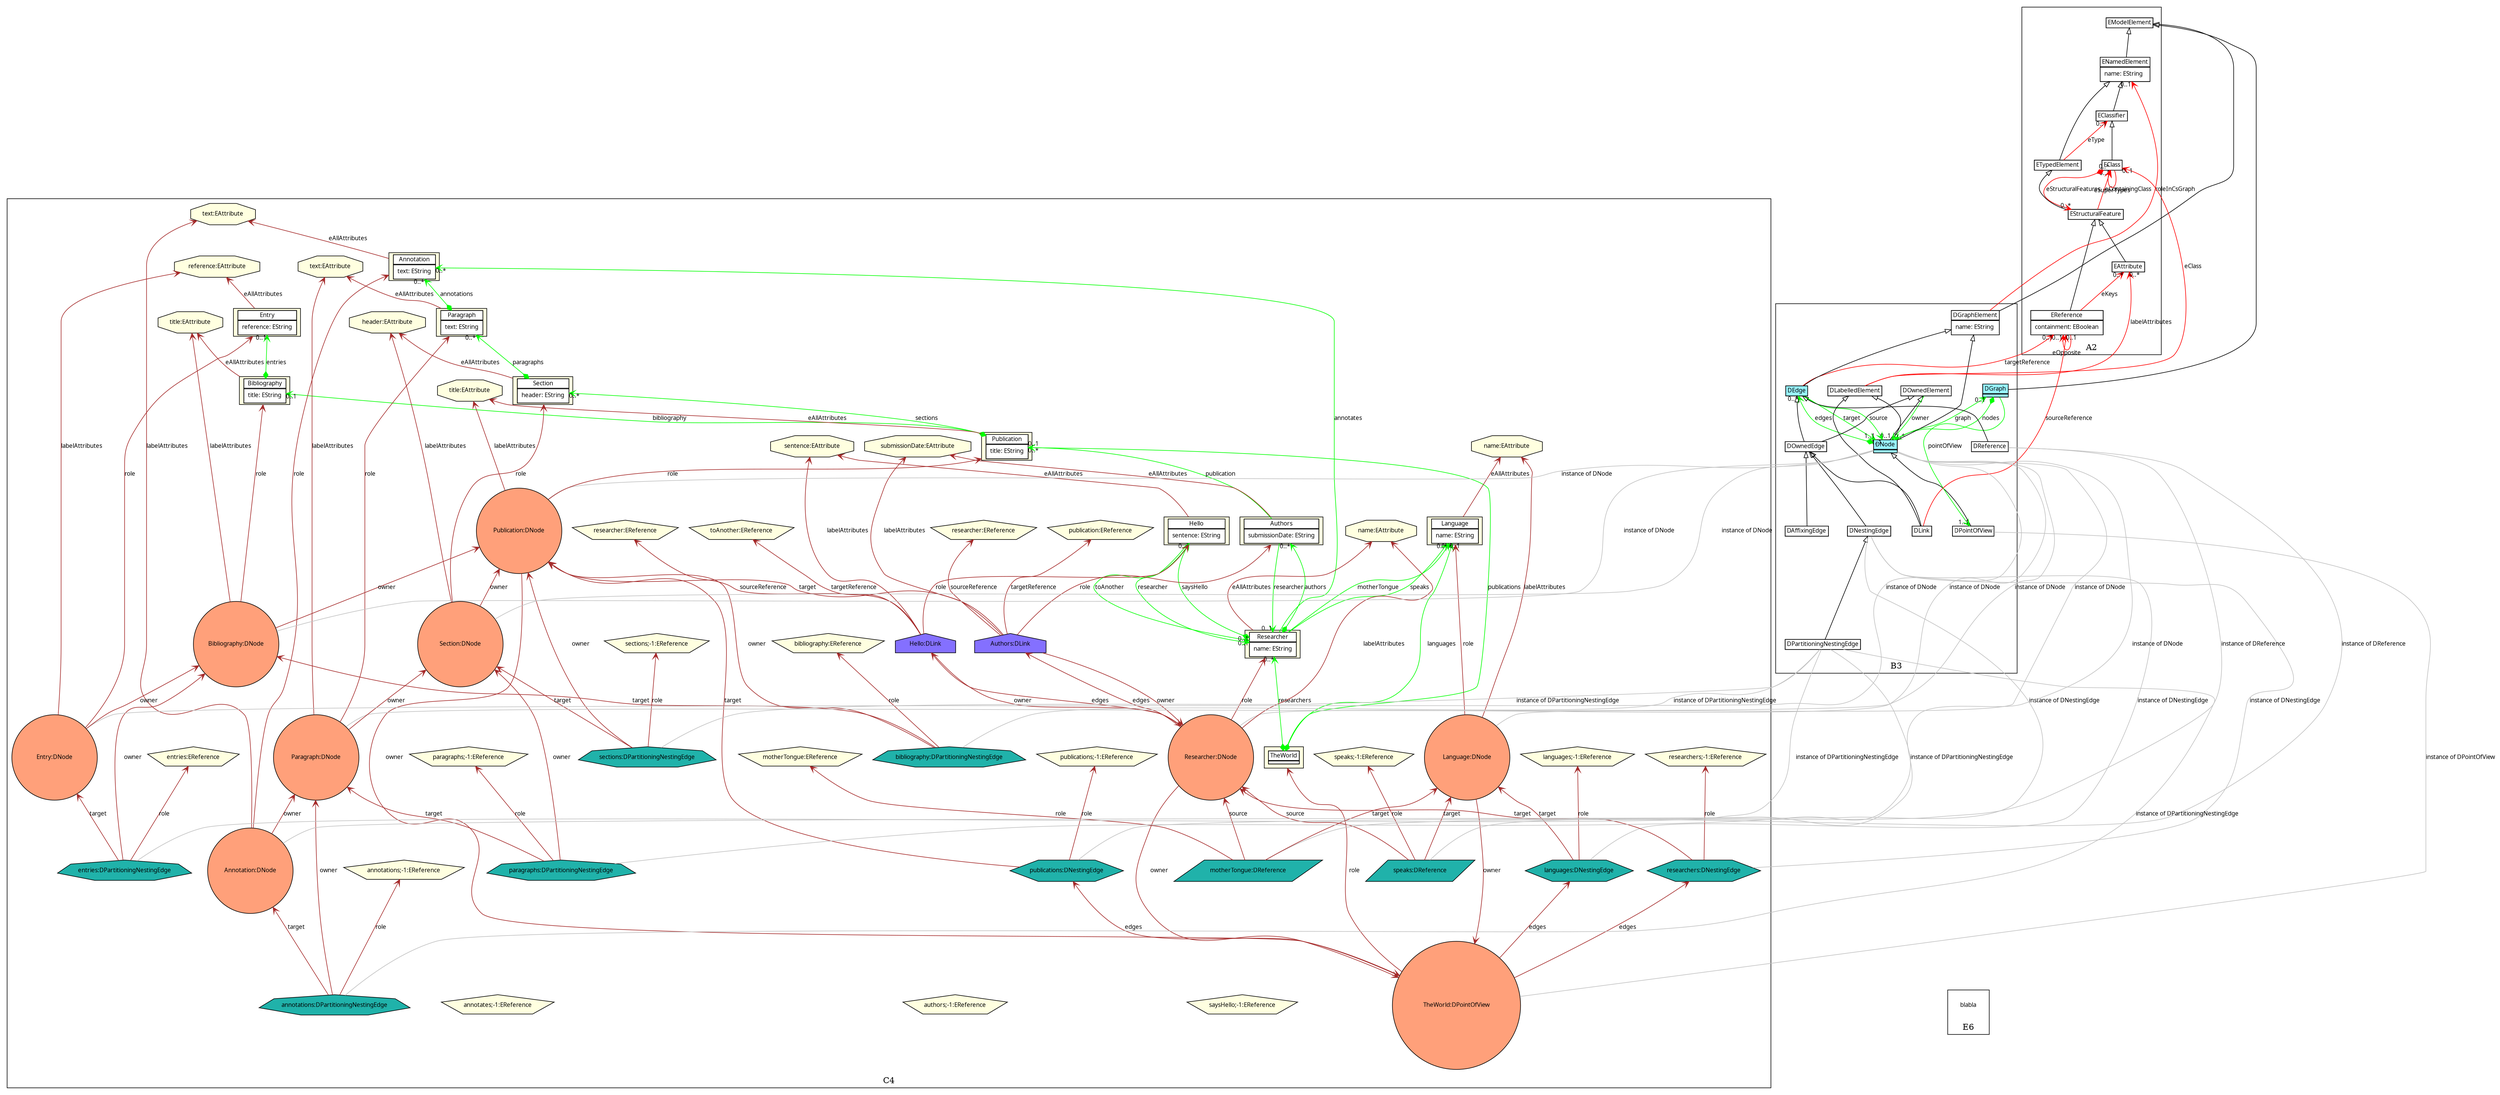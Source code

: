 digraph G { rankdir=BT  overlap = "scale" labelfloat = "true" node [fontname="Verdana", fontsize=10, shape=none] edge [fontname="Verdana", fontsize=10];
subgraph cluster_1 /*start subgraph 2*/{ label="A2";
id5188460[label=<<TABLE  cellspacing="-1" cellpadding="0" border="0" > <!-- top  --> <TR><TD port="pid5188460"><TABLE bgcolor=".0 .0 1.0" cellspacing="-1" border="1" ><TR><TD>EModelElement</TD></TR>
</TABLE>
</TD></TR></TABLE>>];

id27776997[label=<<TABLE  cellspacing="-1" cellpadding="0" border="0" > <!-- top  --> <TR><TD port="pid27776997"><TABLE bgcolor=".0 .0 1.0" cellspacing="-1" border="1" ><TR><TD>ENamedElement</TD></TR>
<TR><TD><TABLE border="0">
<!-- attr 4  --><TR><TD port="pENamedElement_name" align="left">name: EString</TD></TR></TABLE></TD></TR>
</TABLE>
</TD></TR></TABLE>>];

id13074767[label=<<TABLE  cellspacing="-1" cellpadding="0" border="0" > <!-- top  --> <TR><TD port="pid13074767"><TABLE bgcolor=".0 .0 1.0" cellspacing="-1" border="1" ><TR><TD>EClassifier</TD></TR>
</TABLE>
</TD></TR></TABLE>>];

id23060716[label=<<TABLE  cellspacing="-1" cellpadding="0" border="0" > <!-- top  --> <TR><TD port="pid23060716"><TABLE bgcolor=".0 .0 1.0" cellspacing="-1" border="1" ><TR><TD>ETypedElement</TD></TR>
</TABLE>
</TD></TR></TABLE>>];

id32020529[label=<<TABLE  cellspacing="-1" cellpadding="0" border="0" > <!-- top  --> <TR><TD port="pid32020529"><TABLE bgcolor=".0 .0 1.0" cellspacing="-1" border="1" ><TR><TD>EStructuralFeature</TD></TR>
</TABLE>
</TD></TR></TABLE>>];

id1871456[label=<<TABLE  cellspacing="-1" cellpadding="0" border="0" > <!-- top  --> <TR><TD port="pid1871456"><TABLE bgcolor=".0 .0 1.0" cellspacing="-1" border="1" ><TR><TD>EClass</TD></TR>
</TABLE>
</TD></TR></TABLE>>];

id24728009[label=<<TABLE  cellspacing="-1" cellpadding="0" border="0" > <!-- top  --> <TR><TD port="pid24728009"><TABLE bgcolor=".0 .0 1.0" cellspacing="-1" border="1" ><TR><TD>EAttribute</TD></TR>
</TABLE>
</TD></TR></TABLE>>];

id3176465[label=<<TABLE  cellspacing="-1" cellpadding="0" border="0" > <!-- top  --> <TR><TD port="pid3176465"><TABLE bgcolor=".0 .0 1.0" cellspacing="-1" border="1" ><TR><TD>EReference</TD></TR>
<TR><TD><TABLE border="0">
<!-- attr 4  --><TR><TD port="pEReference_containment" align="left">containment: EBoolean</TD></TR></TABLE></TD></TR>
</TABLE>
</TD></TR></TABLE>>];

}/*end subgraph*/
subgraph cluster_2 /*start subgraph 2*/{ label="B3";
id19156352[label=<<TABLE  cellspacing="-1" cellpadding="0" border="0" > <!-- top  --> <TR><TD port="pid19156352"><TABLE bgcolor=".0 .0 1.0" cellspacing="-1" border="1" ><TR><TD>DPointOfView</TD></TR>
</TABLE>
</TD></TR></TABLE>>];

id18679536[label=<<TABLE  cellspacing="-1" cellpadding="0" border="0" > <!-- top  --> <TR><TD port="pid18679536"><TABLE bgcolor="cadetblue1" cellspacing="-1" border="1" ><TR><TD>DGraph</TD></TR>
<TR><TD></TD></TR></TABLE>
</TD></TR></TABLE>>];

id1057446[label=<<TABLE  cellspacing="-1" cellpadding="0" border="0" > <!-- top  --> <TR><TD port="pid1057446"><TABLE bgcolor="cadetblue1" cellspacing="-1" border="1" ><TR><TD>DNode</TD></TR>
<TR><TD></TD></TR></TABLE>
</TD></TR></TABLE>>];

id3474891[label=<<TABLE  cellspacing="-1" cellpadding="0" border="0" > <!-- top  --> <TR><TD port="pid3474891"><TABLE bgcolor=".0 .0 1.0" cellspacing="-1" border="1" ><TR><TD>DGraphElement</TD></TR>
<TR><TD><TABLE border="0">
<!-- attr 4  --><TR><TD port="pDGraphElement_name" align="left">name: EString</TD></TR></TABLE></TD></TR>
</TABLE>
</TD></TR></TABLE>>];

id22203290[label=<<TABLE  cellspacing="-1" cellpadding="0" border="0" > <!-- top  --> <TR><TD port="pid22203290"><TABLE bgcolor=".0 .0 1.0" cellspacing="-1" border="1" ><TR><TD>DLabelledElement</TD></TR>
</TABLE>
</TD></TR></TABLE>>];

id11873213[label=<<TABLE  cellspacing="-1" cellpadding="0" border="0" > <!-- top  --> <TR><TD port="pid11873213"><TABLE bgcolor=".0 .0 1.0" cellspacing="-1" border="1" ><TR><TD>DOwnedElement</TD></TR>
</TABLE>
</TD></TR></TABLE>>];

id11557689[label=<<TABLE  cellspacing="-1" cellpadding="0" border="0" > <!-- top  --> <TR><TD port="pid11557689"><TABLE bgcolor="cadetblue1" cellspacing="-1" border="1" ><TR><TD>DEdge</TD></TR>
</TABLE>
</TD></TR></TABLE>>];

id4893071[label=<<TABLE  cellspacing="-1" cellpadding="0" border="0" > <!-- top  --> <TR><TD port="pid4893071"><TABLE bgcolor=".0 .0 1.0" cellspacing="-1" border="1" ><TR><TD>DLink</TD></TR>
</TABLE>
</TD></TR></TABLE>>];

id29490137[label=<<TABLE  cellspacing="-1" cellpadding="0" border="0" > <!-- top  --> <TR><TD port="pid29490137"><TABLE bgcolor=".0 .0 1.0" cellspacing="-1" border="1" ><TR><TD>DOwnedEdge</TD></TR>
</TABLE>
</TD></TR></TABLE>>];

id8218243[label=<<TABLE  cellspacing="-1" cellpadding="0" border="0" > <!-- top  --> <TR><TD port="pid8218243"><TABLE bgcolor=".0 .0 1.0" cellspacing="-1" border="1" ><TR><TD>DReference</TD></TR>
</TABLE>
</TD></TR></TABLE>>];

id13968315[label=<<TABLE  cellspacing="-1" cellpadding="0" border="0" > <!-- top  --> <TR><TD port="pid13968315"><TABLE bgcolor=".0 .0 1.0" cellspacing="-1" border="1" ><TR><TD>DNestingEdge</TD></TR>
</TABLE>
</TD></TR></TABLE>>];

id11700370[label=<<TABLE  cellspacing="-1" cellpadding="0" border="0" > <!-- top  --> <TR><TD port="pid11700370"><TABLE bgcolor=".0 .0 1.0" cellspacing="-1" border="1" ><TR><TD>DPartitioningNestingEdge</TD></TR>
</TABLE>
</TD></TR></TABLE>>];

id14759142[label=<<TABLE  cellspacing="-1" cellpadding="0" border="0" > <!-- top  --> <TR><TD port="pid14759142"><TABLE bgcolor=".0 .0 1.0" cellspacing="-1" border="1" ><TR><TD>DAffixingEdge</TD></TR>
</TABLE>
</TD></TR></TABLE>>];

}/*end subgraph*/
subgraph cluster_3 /*start subgraph 2*/{ label="C4";
id21040261 [  shape="circle"  style="filled", fillcolor="lightsalmon1"  fixedsize="true" width="3.0"  height="3.0" label= "TheWorld:DPointOfView" ]
id1092988 [  shape="box"  style="filled", fillcolor="lightyellow1"  label= "TheWorld:EClass" ]
id19027342 [  shape="pentagon" style="filled", fillcolor="lightyellow1"   label= "languages;-1:EReference" ]
id15585524 [  shape="box"  style="filled", fillcolor="lightyellow1"  label= "Language:EClass" ]
id8040169 [  shape="octagon"  style="filled", fillcolor="lightyellow1"  label= "name:EAttribute" ]
id20021291 [  shape="box"  style="filled", fillcolor="lightyellow1"  label= "Researcher:EClass" ]
id14009391 [  shape="box"  style="filled", fillcolor="lightyellow1"  label= "Hello:EClass" ]
id4396069 [  shape="box"  style="filled", fillcolor="lightyellow1"  label= "Publication:EClass" ]
id31437389 [  shape="box"  style="filled", fillcolor="lightyellow1"  label= "Section:EClass" ]
id20123764 [  shape="box"  style="filled", fillcolor="lightyellow1"  label= "Paragraph:EClass" ]
id24996546 [  shape="box"  style="filled", fillcolor="lightyellow1"  label= "Authors:EClass" ]
id15463854 [  shape="box"  style="filled", fillcolor="lightyellow1"  label= "Annotation:EClass" ]
id21921085 [  shape="box"  style="filled", fillcolor="lightyellow1"  label= "Bibliography:EClass" ]
id14244 [  shape="box"  style="filled", fillcolor="lightyellow1"  label= "Entry:EClass" ]
id17401056 [  shape="octagon"  style="filled", fillcolor="lightyellow1"  label= "reference:EAttribute" ]
id27821467 [  shape="octagon"  style="filled", fillcolor="lightyellow1"  label= "title:EAttribute" ]
id2938568 [  shape="pentagon" style="filled", fillcolor="lightyellow1"   label= "entries:EReference" ]
id28736225 [  shape="octagon"  style="filled", fillcolor="lightyellow1"  label= "text:EAttribute" ]
id25376529 [  shape="octagon"  style="filled", fillcolor="lightyellow1"  label= "submissionDate:EAttribute" ]
id22743237 [  shape="pentagon" style="filled", fillcolor="lightyellow1"   label= "publication:EReference" ]
id27052413 [  shape="octagon"  style="filled", fillcolor="lightyellow1"  label= "title:EAttribute" ]
id8885569 [  shape="pentagon" style="filled", fillcolor="lightyellow1"   label= "sections;-1:EReference" ]
id22541629 [  shape="octagon"  style="filled", fillcolor="lightyellow1"  label= "header:EAttribute" ]
id5359107 [  shape="pentagon" style="filled", fillcolor="lightyellow1"   label= "paragraphs;-1:EReference" ]
id10417215 [  shape="octagon"  style="filled", fillcolor="lightyellow1"  label= "text:EAttribute" ]
id4980709 [  shape="pentagon" style="filled", fillcolor="lightyellow1"   label= "annotations;-1:EReference" ]
id23069830 [  shape="pentagon" style="filled", fillcolor="lightyellow1"   label= "bibliography:EReference" ]
id4315676 [  shape="pentagon" style="filled", fillcolor="lightyellow1"   label= "researcher:EReference" ]
id22444528 [  shape="octagon"  style="filled", fillcolor="lightyellow1"  label= "name:EAttribute" ]
id5159047 [  shape="pentagon" style="filled", fillcolor="lightyellow1"   label= "saysHello;-1:EReference" ]
id3454095 [  shape="octagon"  style="filled", fillcolor="lightyellow1"  label= "sentence:EAttribute" ]
id18278630 [  shape="pentagon" style="filled", fillcolor="lightyellow1"   label= "toAnother:EReference" ]
id18119572 [  shape="pentagon" style="filled", fillcolor="lightyellow1"   label= "motherTongue:EReference" ]
id26198141 [  shape="pentagon" style="filled", fillcolor="lightyellow1"   label= "speaks;-1:EReference" ]
id20368336 [  shape="pentagon" style="filled", fillcolor="lightyellow1"   label= "authors;-1:EReference" ]
id10650087 [  shape="pentagon" style="filled", fillcolor="lightyellow1"   label= "annotates;-1:EReference" ]
id20396431 [  shape="pentagon" style="filled", fillcolor="lightyellow1"   label= "researcher:EReference" ]
id19685457 [  shape="pentagon" style="filled", fillcolor="lightyellow1"   label= "researchers;-1:EReference" ]
id18298171 [  shape="pentagon" style="filled", fillcolor="lightyellow1"   label= "publications;-1:EReference" ]
id27404011 [  shape="hexagon"  style="filled", fillcolor="lightseagreen"  label= "languages:DNestingEdge" ]
id11084186 [  shape="hexagon"  style="filled", fillcolor="lightseagreen"  label= "researchers:DNestingEdge" ]
id31269509 [  shape="hexagon"  style="filled", fillcolor="lightseagreen"  label= "publications:DNestingEdge" ]
id17137416 [  shape="circle" style="filled", fillcolor="lightsalmon1" fixedsize="true" width="2.0"  height="2.0" label= "Language:DNode" ]
id30874383 [  shape="circle" style="filled", fillcolor="lightsalmon1" fixedsize="true" width="2.0"  height="2.0" label= "Researcher:DNode" ]
id20022025 [  shape="house"  style="filled", fillcolor="lightslateblue"  label= "Hello:DLink" ]
id26345992 [  shape="house"  style="filled", fillcolor="lightslateblue"  label= "Authors:DLink" ]
id12807279 [  shape="parallelogram"  style="filled", fillcolor="lightseagreen"  label= "speaks:DReference" ]
id272729 [  shape="parallelogram"  style="filled", fillcolor="lightseagreen"  label= "motherTongue:DReference" ]
id20366946 [  shape="circle" style="filled", fillcolor="lightsalmon1" fixedsize="true" width="2.0"  height="2.0" label= "Publication:DNode" ]
id18504163 [  shape="septagon"  style="filled", fillcolor="lightseagreen"  label= "bibliography:DPartitioningNestingEdge" ]
id16997162 [  shape="septagon"  style="filled", fillcolor="lightseagreen"  label= "sections:DPartitioningNestingEdge" ]
id22422251 [  shape="circle" style="filled", fillcolor="lightsalmon1" fixedsize="true" width="2.0"  height="2.0" label= "Section:DNode" ]
id947203 [  shape="septagon"  style="filled", fillcolor="lightseagreen"  label= "paragraphs:DPartitioningNestingEdge" ]
id14841636 [  shape="circle" style="filled", fillcolor="lightsalmon1" fixedsize="true" width="2.0"  height="2.0" label= "Paragraph:DNode" ]
id33284362 [  shape="septagon"  style="filled", fillcolor="lightseagreen"  label= "annotations:DPartitioningNestingEdge" ]
id24346239 [  shape="circle" style="filled", fillcolor="lightsalmon1" fixedsize="true" width="2.0"  height="2.0" label= "Annotation:DNode" ]
id24495780 [  shape="circle" style="filled", fillcolor="lightsalmon1" fixedsize="true" width="2.0"  height="2.0" label= "Bibliography:DNode" ]
id21261048 [  shape="septagon"  style="filled", fillcolor="lightseagreen"  label= "entries:DPartitioningNestingEdge" ]
id13303553 [  shape="circle" style="filled", fillcolor="lightsalmon1" fixedsize="true" width="2.0"  height="2.0" label= "Entry:DNode" ]
}/*end subgraph*/
subgraph cluster_4 /*start subgraph 2*/{ label="D5";
id15585524[label=<<TABLE  cellspacing="-1" cellpadding="0" border="0" > <!-- top  --> <TR><TD port="pid15585524"><TABLE bgcolor=".0 .0 1.0" cellspacing="-1" border="1" ><TR><TD>Language</TD></TR>
<TR><TD><TABLE border="0">
<!-- attr 4  --><TR><TD port="pLanguage_name" align="left">name: EString</TD></TR></TABLE></TD></TR>
</TABLE>
</TD></TR></TABLE>>];

id14009391[label=<<TABLE  cellspacing="-1" cellpadding="0" border="0" > <!-- top  --> <TR><TD port="pid14009391"><TABLE bgcolor=".0 .0 1.0" cellspacing="-1" border="1" ><TR><TD>Hello</TD></TR>
<TR><TD><TABLE border="0">
<!-- attr 4  --><TR><TD port="pHello_sentence" align="left">sentence: EString</TD></TR></TABLE></TD></TR>
</TABLE>
</TD></TR></TABLE>>];

id15463854[label=<<TABLE  cellspacing="-1" cellpadding="0" border="0" > <!-- top  --> <TR><TD port="pid15463854"><TABLE bgcolor=".0 .0 1.0" cellspacing="-1" border="1" ><TR><TD>Annotation</TD></TR>
<TR><TD><TABLE border="0">
<!-- attr 4  --><TR><TD port="pAnnotation_text" align="left">text: EString</TD></TR></TABLE></TD></TR>
</TABLE>
</TD></TR></TABLE>>];

id20123764[label=<<TABLE  cellspacing="-1" cellpadding="0" border="0" > <!-- top  --> <TR><TD port="pid20123764"><TABLE bgcolor=".0 .0 1.0" cellspacing="-1" border="1" ><TR><TD>Paragraph</TD></TR>
<TR><TD><TABLE border="0">
<!-- attr 4  --><TR><TD port="pParagraph_text" align="left">text: EString</TD></TR></TABLE></TD></TR>
</TABLE>
</TD></TR></TABLE>>];

id31437389[label=<<TABLE  cellspacing="-1" cellpadding="0" border="0" > <!-- top  --> <TR><TD port="pid31437389"><TABLE bgcolor=".0 .0 1.0" cellspacing="-1" border="1" ><TR><TD>Section</TD></TR>
<TR><TD><TABLE border="0">
<!-- attr 4  --><TR><TD port="pSection_header" align="left">header: EString</TD></TR></TABLE></TD></TR>
</TABLE>
</TD></TR></TABLE>>];

id14244[label=<<TABLE  cellspacing="-1" cellpadding="0" border="0" > <!-- top  --> <TR><TD port="pid14244"><TABLE bgcolor=".0 .0 1.0" cellspacing="-1" border="1" ><TR><TD>Entry</TD></TR>
<TR><TD><TABLE border="0">
<!-- attr 4  --><TR><TD port="pEntry_reference" align="left">reference: EString</TD></TR></TABLE></TD></TR>
</TABLE>
</TD></TR></TABLE>>];

id21921085[label=<<TABLE  cellspacing="-1" cellpadding="0" border="0" > <!-- top  --> <TR><TD port="pid21921085"><TABLE bgcolor=".0 .0 1.0" cellspacing="-1" border="1" ><TR><TD>Bibliography</TD></TR>
<TR><TD><TABLE border="0">
<!-- attr 4  --><TR><TD port="pBibliography_title" align="left">title: EString</TD></TR></TABLE></TD></TR>
</TABLE>
</TD></TR></TABLE>>];

id4396069[label=<<TABLE  cellspacing="-1" cellpadding="0" border="0" > <!-- top  --> <TR><TD port="pid4396069"><TABLE bgcolor=".0 .0 1.0" cellspacing="-1" border="1" ><TR><TD>Publication</TD></TR>
<TR><TD><TABLE border="0">
<!-- attr 4  --><TR><TD port="pPublication_title" align="left">title: EString</TD></TR></TABLE></TD></TR>
</TABLE>
</TD></TR></TABLE>>];

id24996546[label=<<TABLE  cellspacing="-1" cellpadding="0" border="0" > <!-- top  --> <TR><TD port="pid24996546"><TABLE bgcolor=".0 .0 1.0" cellspacing="-1" border="1" ><TR><TD>Authors</TD></TR>
<TR><TD><TABLE border="0">
<!-- attr 4  --><TR><TD port="pAuthors_submissionDate" align="left">submissionDate: EString</TD></TR></TABLE></TD></TR>
</TABLE>
</TD></TR></TABLE>>];

id20021291[label=<<TABLE  cellspacing="-1" cellpadding="0" border="0" > <!-- top  --> <TR><TD port="pid20021291"><TABLE bgcolor=".0 .0 1.0" cellspacing="-1" border="1" ><TR><TD>Researcher</TD></TR>
<TR><TD><TABLE border="0">
<!-- attr 4  --><TR><TD port="pResearcher_name" align="left">name: EString</TD></TR></TABLE></TD></TR>
</TABLE>
</TD></TR></TABLE>>];

id1092988[label=<<TABLE  cellspacing="-1" cellpadding="0" border="0" > <!-- top  --> <TR><TD port="pid1092988"><TABLE bgcolor=".0 .0 1.0" cellspacing="-1" border="1" ><TR><TD>TheWorld</TD></TR>
<TR><TD></TD></TR></TABLE>
</TD></TR></TABLE>>];

}/*end subgraph*/
subgraph cluster_5 /*start subgraph 2*/{ label="E6";
blabla
}/*end subgraph*/
/*1a ecoreDiagraphM2Graph Edges*/

/*1b ecoreDiagraphM2Graph Edges*/

id19156352:pid19156352 -> id1057446:pid1057446 [color="black", arrowhead=empty ];
id18679536:pid18679536 -> id5188460:pid5188460 [color="black", arrowhead=empty ];
id27776997:pid27776997 -> id5188460:pid5188460 [color="black", arrowhead=empty ];
id3474891:pid3474891 -> id5188460:pid5188460 [color="black", arrowhead=empty ];
id1057446:pid1057446 -> id3474891:pid3474891 [color="black", arrowhead=empty ];
id13074767:pid13074767 -> id27776997:pid27776997 [color="black", arrowhead=empty ];
id23060716:pid23060716 -> id27776997:pid27776997 [color="black", arrowhead=empty ];
id32020529:pid32020529 -> id23060716:pid23060716 [color="black", arrowhead=empty ];
id1871456:pid1871456 -> id13074767:pid13074767 [color="black", arrowhead=empty ];
id24728009:pid24728009 -> id32020529:pid32020529 [color="black", arrowhead=empty ];
id1057446:pid1057446 -> id22203290:pid22203290 [color="black", arrowhead=empty ];
id1057446:pid1057446 -> id11873213:pid11873213 [color="black", arrowhead=empty ];
id3176465:pid3176465 -> id32020529:pid32020529 [color="black", arrowhead=empty ];
id11557689:pid11557689 -> id3474891:pid3474891 [color="black", arrowhead=empty ];
id29490137:pid29490137 -> id11873213:pid11873213 [color="black", arrowhead=empty ];
id29490137:pid29490137 -> id11557689:pid11557689 [color="black", arrowhead=empty ];
id4893071:pid4893071 -> id29490137:pid29490137 [color="black", arrowhead=empty ];
id4893071:pid4893071 -> id22203290:pid22203290 [color="black", arrowhead=empty ];
id8218243:pid8218243 -> id11557689:pid11557689 [color="black", arrowhead=empty ];
id13968315:pid13968315 -> id29490137:pid29490137 [color="black", arrowhead=empty ];
id11700370:pid11700370 -> id13968315:pid13968315 [color="black", arrowhead=empty ];
id14759142:pid14759142 -> id29490137:pid29490137 [color="black", arrowhead=empty ];
id1057446:pid1057446 -> id11557689:pid11557689 [color=green,dir=both,arrowtail=diamond,arrowhead=vee,headlabel="0..*",label="edges"];
id18679536:pid18679536 -> id1057446:pid1057446 [color=green,dir=both,arrowtail=diamond,arrowhead=vee,headlabel="0..*",label="nodes"];
id18679536:pid18679536 -> id19156352:pid19156352 [color=green,arrowhead=vee,headlabel="1..1",label="pointOfView"];
id1057446:pid1057446 -> id18679536:pid18679536 [color=green,arrowhead=vee,headlabel="0..1",label="graph"];
id11873213:pid11873213 -> id1057446:pid1057446 [color=green,arrowhead=vee,headlabel="0..1",label="owner"];
id11557689:pid11557689 -> id1057446:pid1057446 [color=green,arrowhead=vee,headlabel="1..1",label="target"];
id11557689:pid11557689 -> id1057446:pid1057446 [color=green,arrowhead=vee,headlabel="1..1",label="source"];
id3474891:pid3474891 -> id27776997:pid27776997 [color=red,arrowhead=vee,headlabel="0..1",label="roleInCsGraph"];
id1871456:pid1871456 -> id1871456:pid1871456 [color=red,arrowhead=vee,headlabel="0..*",label="eSuperTypes"];
id23060716:pid23060716 -> id13074767:pid13074767 [color=red,arrowhead=vee,headlabel="0..1",label="eType"];
id32020529:pid32020529 -> id1871456:pid1871456 [color=red,arrowhead=vee,headlabel="0..1",label="eContainingClass"];
id1871456:pid1871456 -> id32020529:pid32020529 [color=red,dir=both,arrowtail=diamond,arrowhead=vee,headlabel="0..*",label="eStructuralFeatures"];
id22203290:pid22203290 -> id1871456:pid1871456 [color=red,arrowhead=vee,headlabel="0..1",label="eClass"];
id22203290:pid22203290 -> id24728009:pid24728009 [color=red,arrowhead=vee,headlabel="0..*",label="labelAttributes"];
id3176465:pid3176465 -> id3176465:pid3176465 [color=red,arrowhead=vee,headlabel="0..1",label="eOpposite"];
id3176465:pid3176465 -> id24728009:pid24728009 [color=red,arrowhead=vee,headlabel="0..*",label="eKeys"];
id11557689:pid11557689 -> id3176465:pid3176465 [color=red,arrowhead=vee,headlabel="0..1",label="targetReference"];
id4893071:pid4893071 -> id3176465:pid3176465 [color=red,arrowhead=vee,headlabel="0..1",label="sourceReference"];
/*2 diagraphM0Simple Edges  */

id21040261 -> id1092988 [color=brown,arrowhead="vee",arrowsize="1" ,label="role"];
id15585524 -> id8040169 [color=brown,arrowhead="vee",arrowsize="1" ,label="eAllAttributes"];
id14244 -> id17401056 [color=brown,arrowhead="vee",arrowsize="1" ,label="eAllAttributes"];
id21921085 -> id27821467 [color=brown,arrowhead="vee",arrowsize="1" ,label="eAllAttributes"];
id15463854 -> id28736225 [color=brown,arrowhead="vee",arrowsize="1" ,label="eAllAttributes"];
id24996546 -> id25376529 [color=brown,arrowhead="vee",arrowsize="1" ,label="eAllAttributes"];
id4396069 -> id27052413 [color=brown,arrowhead="vee",arrowsize="1" ,label="eAllAttributes"];
id31437389 -> id22541629 [color=brown,arrowhead="vee",arrowsize="1" ,label="eAllAttributes"];
id20123764 -> id10417215 [color=brown,arrowhead="vee",arrowsize="1" ,label="eAllAttributes"];
id20021291 -> id22444528 [color=brown,arrowhead="vee",arrowsize="1" ,label="eAllAttributes"];
id14009391 -> id3454095 [color=brown,arrowhead="vee",arrowsize="1" ,label="eAllAttributes"];
id21040261 -> id27404011 [color=brown,arrowhead="vee",arrowsize="1" ,label="edges"];
id21040261 -> id11084186 [color=brown,arrowhead="vee",arrowsize="1" ,label="edges"];
id21040261 -> id31269509 [color=brown,arrowhead="vee",arrowsize="1" ,label="edges"];
id17137416 -> id15585524 [color=brown,arrowhead="vee",arrowsize="1" ,label="role"];
id17137416 -> id8040169 [color=brown,arrowhead="vee",arrowsize="1" ,label="labelAttributes"];
id17137416 -> id21040261 [color=brown,arrowhead="vee",arrowsize="1" ,label="owner"];
id30874383 -> id20021291 [color=brown,arrowhead="vee",arrowsize="1" ,label="role"];
id30874383 -> id22444528 [color=brown,arrowhead="vee",arrowsize="1" ,label="labelAttributes"];
id30874383 -> id21040261 [color=brown,arrowhead="vee",arrowsize="1" ,label="owner"];
id30874383 -> id20022025 [color=brown,arrowhead="vee",arrowsize="1" ,label="edges"];
id20022025 -> id30874383 [color=brown,arrowhead="vee",arrowsize="1" ,label="owner"];
id30874383 -> id26345992 [color=brown,arrowhead="vee",arrowsize="1" ,label="edges"];
id26345992 -> id30874383 [color=brown,arrowhead="vee",arrowsize="1" ,label="owner"];
id12807279 -> id26198141 [color=brown,arrowhead="vee",arrowsize="1" ,label="role"];
id12807279 -> id17137416 [color=brown,arrowhead="vee",arrowsize="1" ,label="target"];
id12807279 -> id30874383 [color=brown,arrowhead="vee",arrowsize="1" ,label="source"];
id272729 -> id18119572 [color=brown,arrowhead="vee",arrowsize="1" ,label="role"];
id272729 -> id17137416 [color=brown,arrowhead="vee",arrowsize="1" ,label="target"];
id272729 -> id30874383 [color=brown,arrowhead="vee",arrowsize="1" ,label="source"];
id20366946 -> id4396069 [color=brown,arrowhead="vee",arrowsize="1" ,label="role"];
id20366946 -> id27052413 [color=brown,arrowhead="vee",arrowsize="1" ,label="labelAttributes"];
id20366946 -> id21040261 [color=brown,arrowhead="vee",arrowsize="1" ,label="owner"];
id18504163 -> id20366946 [color=brown,arrowhead="vee",arrowsize="1" ,label="owner"];
id16997162 -> id20366946 [color=brown,arrowhead="vee",arrowsize="1" ,label="owner"];
id22422251 -> id31437389 [color=brown,arrowhead="vee",arrowsize="1" ,label="role"];
id22422251 -> id22541629 [color=brown,arrowhead="vee",arrowsize="1" ,label="labelAttributes"];
id22422251 -> id20366946 [color=brown,arrowhead="vee",arrowsize="1" ,label="owner"];
id947203 -> id22422251 [color=brown,arrowhead="vee",arrowsize="1" ,label="owner"];
id14841636 -> id20123764 [color=brown,arrowhead="vee",arrowsize="1" ,label="role"];
id14841636 -> id10417215 [color=brown,arrowhead="vee",arrowsize="1" ,label="labelAttributes"];
id14841636 -> id22422251 [color=brown,arrowhead="vee",arrowsize="1" ,label="owner"];
id33284362 -> id14841636 [color=brown,arrowhead="vee",arrowsize="1" ,label="owner"];
id24346239 -> id15463854 [color=brown,arrowhead="vee",arrowsize="1" ,label="role"];
id24346239 -> id28736225 [color=brown,arrowhead="vee",arrowsize="1" ,label="labelAttributes"];
id24346239 -> id14841636 [color=brown,arrowhead="vee",arrowsize="1" ,label="owner"];
id24495780 -> id21921085 [color=brown,arrowhead="vee",arrowsize="1" ,label="role"];
id24495780 -> id27821467 [color=brown,arrowhead="vee",arrowsize="1" ,label="labelAttributes"];
id24495780 -> id20366946 [color=brown,arrowhead="vee",arrowsize="1" ,label="owner"];
id21261048 -> id24495780 [color=brown,arrowhead="vee",arrowsize="1" ,label="owner"];
id13303553 -> id14244 [color=brown,arrowhead="vee",arrowsize="1" ,label="role"];
id13303553 -> id17401056 [color=brown,arrowhead="vee",arrowsize="1" ,label="labelAttributes"];
id13303553 -> id24495780 [color=brown,arrowhead="vee",arrowsize="1" ,label="owner"];
id21261048 -> id2938568 [color=brown,arrowhead="vee",arrowsize="1" ,label="role"];
id21261048 -> id13303553 [color=brown,arrowhead="vee",arrowsize="1" ,label="target"];
id33284362 -> id4980709 [color=brown,arrowhead="vee",arrowsize="1" ,label="role"];
id33284362 -> id24346239 [color=brown,arrowhead="vee",arrowsize="1" ,label="target"];
id947203 -> id5359107 [color=brown,arrowhead="vee",arrowsize="1" ,label="role"];
id947203 -> id14841636 [color=brown,arrowhead="vee",arrowsize="1" ,label="target"];
id16997162 -> id8885569 [color=brown,arrowhead="vee",arrowsize="1" ,label="role"];
id16997162 -> id22422251 [color=brown,arrowhead="vee",arrowsize="1" ,label="target"];
id18504163 -> id23069830 [color=brown,arrowhead="vee",arrowsize="1" ,label="role"];
id18504163 -> id24495780 [color=brown,arrowhead="vee",arrowsize="1" ,label="target"];
id26345992 -> id24996546 [color=brown,arrowhead="vee",arrowsize="1" ,label="role"];
id26345992 -> id20366946 [color=brown,arrowhead="vee",arrowsize="1" ,label="target"];
id26345992 -> id22743237 [color=brown,arrowhead="vee",arrowsize="1" ,label="targetReference"];
id26345992 -> id25376529 [color=brown,arrowhead="vee",arrowsize="1" ,label="labelAttributes"];
id26345992 -> id4315676 [color=brown,arrowhead="vee",arrowsize="1" ,label="sourceReference"];
id20022025 -> id14009391 [color=brown,arrowhead="vee",arrowsize="1" ,label="role"];
id20022025 -> id18278630 [color=brown,arrowhead="vee",arrowsize="1" ,label="targetReference"];
id20022025 -> id3454095 [color=brown,arrowhead="vee",arrowsize="1" ,label="labelAttributes"];
id20022025 -> id20396431 [color=brown,arrowhead="vee",arrowsize="1" ,label="sourceReference"];
id31269509 -> id18298171 [color=brown,arrowhead="vee",arrowsize="1" ,label="role"];
id31269509 -> id20366946 [color=brown,arrowhead="vee",arrowsize="1" ,label="target"];
id11084186 -> id19685457 [color=brown,arrowhead="vee",arrowsize="1" ,label="role"];
id11084186 -> id30874383 [color=brown,arrowhead="vee",arrowsize="1" ,label="target"];
id27404011 -> id19027342 [color=brown,arrowhead="vee",arrowsize="1" ,label="role"];
id27404011 -> id17137416 [color=brown,arrowhead="vee",arrowsize="1" ,label="target"];
/*3 ddomainM2 Edges  */

id1092988:pid1092988 -> id15585524:pid15585524 [color=green,dir=both,arrowtail=diamond,arrowhead=vee,headlabel="0..*",label="languages"];
id14009391:pid14009391 -> id20021291:pid20021291 [color=green,arrowhead=vee,headlabel="0..1",label="toAnother"];
id14009391:pid14009391 -> id20021291:pid20021291 [color=green,arrowhead=vee,headlabel="0..1",label="researcher"];
id20021291:pid20021291 -> id14009391:pid14009391 [color=green,dir=both,arrowtail=diamond,arrowhead=vee,headlabel="0..*",label="saysHello"];
id20021291:pid20021291 -> id15585524:pid15585524 [color=green,arrowhead=vee,headlabel="0..1",label="motherTongue"];
id20021291:pid20021291 -> id15585524:pid15585524 [color=green,arrowhead=vee,headlabel="0..*",label="speaks"];
id20123764:pid20123764 -> id15463854:pid15463854 [color=green,dir=both,arrowtail=diamond,arrowhead=vee,headlabel="0..*",label="annotations"];
id31437389:pid31437389 -> id20123764:pid20123764 [color=green,dir=both,arrowtail=diamond,arrowhead=vee,headlabel="0..*",label="paragraphs"];
id4396069:pid4396069 -> id31437389:pid31437389 [color=green,dir=both,arrowtail=diamond,arrowhead=vee,headlabel="0..*",label="sections"];
id21921085:pid21921085 -> id14244:pid14244 [color=green,dir=both,arrowtail=diamond,arrowhead=vee,headlabel="0..1",label="entries"];
id4396069:pid4396069 -> id21921085:pid21921085 [color=green,dir=both,arrowtail=diamond,arrowhead=vee,headlabel="0..1",label="bibliography"];
id24996546:pid24996546 -> id4396069:pid4396069 [color=green,arrowhead=vee,headlabel="0..1",label="publication"];
id24996546:pid24996546 -> id20021291:pid20021291 [color=green,arrowhead=vee,headlabel="0..1",label="researcher"];
id20021291:pid20021291 -> id24996546:pid24996546 [color=green,dir=both,arrowtail=diamond,arrowhead=vee,headlabel="0..*",label="authors"];
id20021291:pid20021291 -> id15463854:pid15463854 [color=green,arrowhead=vee,headlabel="0..*",label="annotates"];
id1092988:pid1092988 -> id20021291:pid20021291 [color=green,dir=both,arrowtail=diamond,arrowhead=vee,headlabel="0..*",label="researchers"];
id1092988:pid1092988 -> id4396069:pid4396069 [color=green,dir=both,arrowtail=diamond,arrowhead=vee,headlabel="0..*",label="publications"];
/*4 diagraphInstance Edges  */

 id17137416 -> id1057446:pid1057446 [color=gray,arrowhead=none ,label="instance of DNode  "];
 id30874383 -> id1057446:pid1057446 [color=gray,arrowhead=none ,label="instance of DNode  "];
 id20366946 -> id1057446:pid1057446 [color=gray,arrowhead=none ,label="instance of DNode  "];
 id22422251 -> id1057446:pid1057446 [color=gray,arrowhead=none ,label="instance of DNode  "];
 id14841636 -> id1057446:pid1057446 [color=gray,arrowhead=none ,label="instance of DNode  "];
 id24346239 -> id1057446:pid1057446 [color=gray,arrowhead=none ,label="instance of DNode  "];
 id24495780 -> id1057446:pid1057446 [color=gray,arrowhead=none ,label="instance of DNode  "];
 id13303553 -> id1057446:pid1057446 [color=gray,arrowhead=none ,label="instance of DNode  "];
 id31269509 -> id13968315:pid13968315 [color=gray,arrowhead=none ,label="instance of DNestingEdge  "];
 id11084186 -> id13968315:pid13968315 [color=gray,arrowhead=none ,label="instance of DNestingEdge  "];
 id27404011 -> id13968315:pid13968315 [color=gray,arrowhead=none ,label="instance of DNestingEdge  "];
 id18504163 -> id11700370:pid11700370 [color=gray,arrowhead=none ,label="instance of DPartitioningNestingEdge  "];
 id16997162 -> id11700370:pid11700370 [color=gray,arrowhead=none ,label="instance of DPartitioningNestingEdge  "];
 id947203 -> id11700370:pid11700370 [color=gray,arrowhead=none ,label="instance of DPartitioningNestingEdge  "];
 id33284362 -> id11700370:pid11700370 [color=gray,arrowhead=none ,label="instance of DPartitioningNestingEdge  "];
 id21261048 -> id11700370:pid11700370 [color=gray,arrowhead=none ,label="instance of DPartitioningNestingEdge  "];
 id12807279 -> id8218243:pid8218243 [color=gray,arrowhead=none ,label="instance of DReference  "];
 id272729 -> id8218243:pid8218243 [color=gray,arrowhead=none ,label="instance of DReference  "];
 id21040261 -> id19156352:pid19156352 [color=gray,arrowhead=none ,label="instance of DPointOfView  "];
}/*end graph*/
